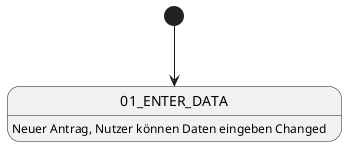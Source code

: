@startuml C4_Elements

[*] --> 01_ENTER_DATA

01_ENTER_DATA: Neuer Antrag, Nutzer können Daten eingeben Changed
@enduml

